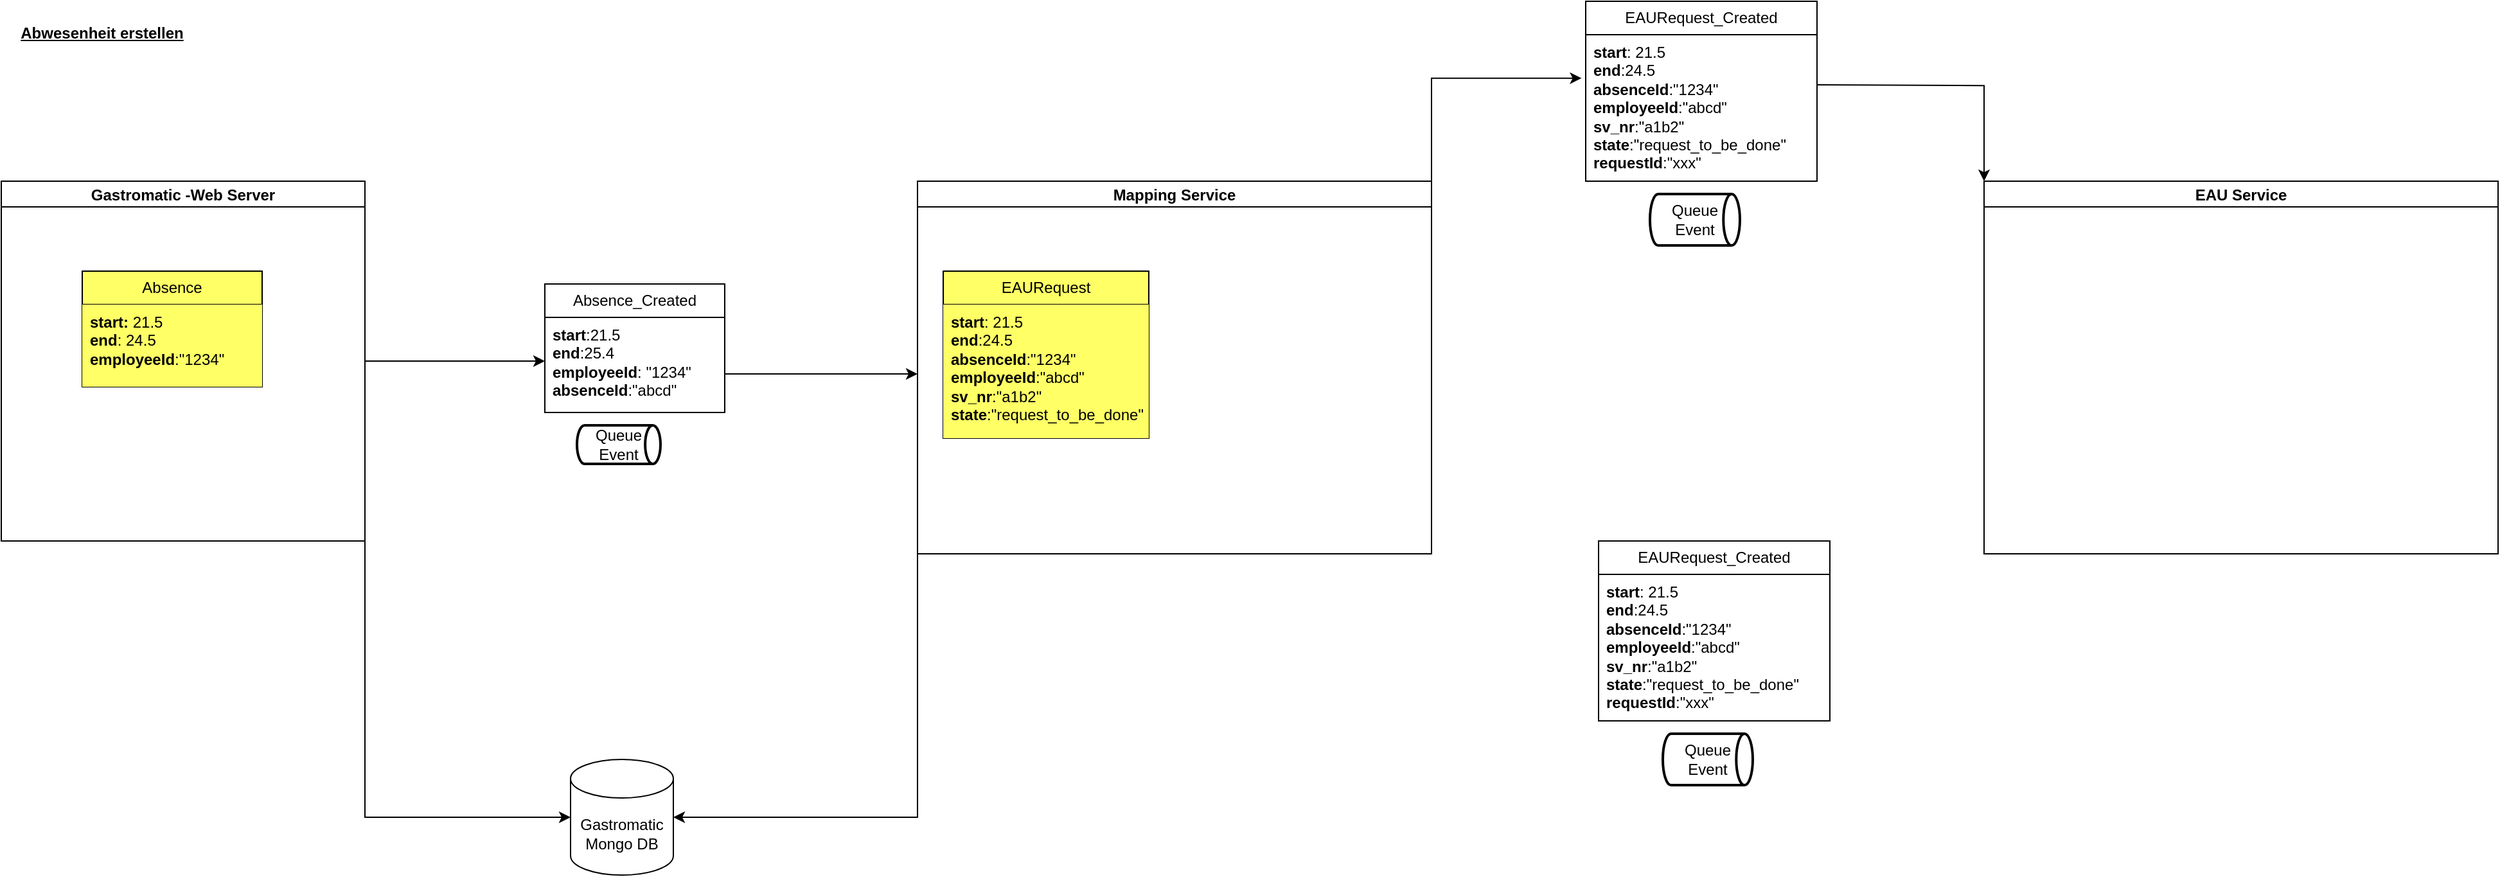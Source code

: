 <mxfile version="21.3.6" type="github">
  <diagram name="Seite-1" id="kVOeFTWO6oa_xXGF3e9C">
    <mxGraphModel dx="1509" dy="878" grid="1" gridSize="10" guides="1" tooltips="1" connect="1" arrows="1" fold="1" page="1" pageScale="1" pageWidth="827" pageHeight="1169" math="0" shadow="0">
      <root>
        <mxCell id="0" />
        <mxCell id="1" parent="0" />
        <mxCell id="QTL_-YQlNlm6OEau9mLx-2" value="&lt;b&gt;&lt;u&gt;Abwesenheit erstellen&lt;/u&gt;&lt;/b&gt;" style="text;html=1;align=center;verticalAlign=middle;resizable=0;points=[];autosize=1;strokeColor=none;fillColor=none;" vertex="1" parent="1">
          <mxGeometry x="20" y="120" width="150" height="30" as="geometry" />
        </mxCell>
        <mxCell id="QTL_-YQlNlm6OEau9mLx-23" value="" style="edgeStyle=orthogonalEdgeStyle;rounded=0;orthogonalLoop=1;jettySize=auto;html=1;" edge="1" parent="1" source="QTL_-YQlNlm6OEau9mLx-18">
          <mxGeometry relative="1" as="geometry">
            <mxPoint x="440" y="390" as="targetPoint" />
            <Array as="points">
              <mxPoint x="370" y="390" />
              <mxPoint x="370" y="390" />
            </Array>
          </mxGeometry>
        </mxCell>
        <mxCell id="QTL_-YQlNlm6OEau9mLx-55" style="edgeStyle=orthogonalEdgeStyle;rounded=0;orthogonalLoop=1;jettySize=auto;html=1;entryX=0;entryY=0.5;entryDx=0;entryDy=0;entryPerimeter=0;" edge="1" parent="1" source="QTL_-YQlNlm6OEau9mLx-18" target="QTL_-YQlNlm6OEau9mLx-54">
          <mxGeometry relative="1" as="geometry">
            <Array as="points">
              <mxPoint x="300" y="745" />
            </Array>
          </mxGeometry>
        </mxCell>
        <mxCell id="QTL_-YQlNlm6OEau9mLx-18" value="Gastromatic -Web Server" style="swimlane;startSize=20;horizontal=1;containerType=tree;" vertex="1" parent="1">
          <mxGeometry x="17" y="250" width="283" height="280" as="geometry" />
        </mxCell>
        <mxCell id="QTL_-YQlNlm6OEau9mLx-11" value="Absence" style="swimlane;fontStyle=0;childLayout=stackLayout;horizontal=1;startSize=26;fillColor=#FFFF66;horizontalStack=0;resizeParent=1;resizeParentMax=0;resizeLast=0;collapsible=1;marginBottom=0;whiteSpace=wrap;html=1;" vertex="1" parent="QTL_-YQlNlm6OEau9mLx-18">
          <mxGeometry x="63" y="70" width="140" height="90" as="geometry">
            <mxRectangle x="63" y="70" width="90" height="30" as="alternateBounds" />
          </mxGeometry>
        </mxCell>
        <mxCell id="QTL_-YQlNlm6OEau9mLx-12" value="&lt;b&gt;start:&lt;/b&gt; 21.5&lt;br&gt;&lt;b&gt;end&lt;/b&gt;: 24.5&lt;br&gt;&lt;b&gt;employeeId&lt;/b&gt;:&quot;1234&quot;" style="text;strokeColor=none;fillColor=#FFFF66;align=left;verticalAlign=top;spacingLeft=4;spacingRight=4;overflow=hidden;rotatable=0;points=[[0,0.5],[1,0.5]];portConstraint=eastwest;whiteSpace=wrap;html=1;" vertex="1" parent="QTL_-YQlNlm6OEau9mLx-11">
          <mxGeometry y="26" width="140" height="64" as="geometry" />
        </mxCell>
        <mxCell id="QTL_-YQlNlm6OEau9mLx-24" value="Absence_Created" style="swimlane;fontStyle=0;childLayout=stackLayout;horizontal=1;startSize=26;fillColor=none;horizontalStack=0;resizeParent=1;resizeParentMax=0;resizeLast=0;collapsible=1;marginBottom=0;whiteSpace=wrap;html=1;" vertex="1" parent="1">
          <mxGeometry x="440" y="330" width="140" height="100" as="geometry" />
        </mxCell>
        <mxCell id="QTL_-YQlNlm6OEau9mLx-27" value="&lt;b&gt;start&lt;/b&gt;:21.5&lt;br&gt;&lt;b&gt;end&lt;/b&gt;:25.4&lt;br&gt;&lt;b&gt;employeeId&lt;/b&gt;: &quot;1234&quot;&lt;br&gt;&lt;b&gt;absenceId&lt;/b&gt;:&quot;abcd&quot;" style="text;strokeColor=none;fillColor=none;align=left;verticalAlign=top;spacingLeft=4;spacingRight=4;overflow=hidden;rotatable=0;points=[[0,0.5],[1,0.5]];portConstraint=eastwest;whiteSpace=wrap;html=1;" vertex="1" parent="QTL_-YQlNlm6OEau9mLx-24">
          <mxGeometry y="26" width="140" height="74" as="geometry" />
        </mxCell>
        <mxCell id="QTL_-YQlNlm6OEau9mLx-58" style="edgeStyle=orthogonalEdgeStyle;rounded=0;orthogonalLoop=1;jettySize=auto;html=1;entryX=1;entryY=0.5;entryDx=0;entryDy=0;entryPerimeter=0;" edge="1" parent="1" source="QTL_-YQlNlm6OEau9mLx-35" target="QTL_-YQlNlm6OEau9mLx-54">
          <mxGeometry relative="1" as="geometry">
            <Array as="points">
              <mxPoint x="730" y="745" />
            </Array>
          </mxGeometry>
        </mxCell>
        <mxCell id="QTL_-YQlNlm6OEau9mLx-35" value="Mapping Service" style="swimlane;startSize=20;horizontal=1;containerType=tree;" vertex="1" parent="1">
          <mxGeometry x="730" y="250" width="400" height="290" as="geometry" />
        </mxCell>
        <mxCell id="QTL_-YQlNlm6OEau9mLx-37" value="EAURequest" style="swimlane;fontStyle=0;childLayout=stackLayout;horizontal=1;startSize=26;fillColor=#FFFF66;horizontalStack=0;resizeParent=1;resizeParentMax=0;resizeLast=0;collapsible=1;marginBottom=0;whiteSpace=wrap;html=1;" vertex="1" parent="QTL_-YQlNlm6OEau9mLx-35">
          <mxGeometry x="20" y="70" width="160" height="130" as="geometry">
            <mxRectangle x="63" y="70" width="90" height="30" as="alternateBounds" />
          </mxGeometry>
        </mxCell>
        <mxCell id="QTL_-YQlNlm6OEau9mLx-38" value="&lt;b&gt;start&lt;/b&gt;: 21.5&lt;br&gt;&lt;b&gt;end&lt;/b&gt;:24.5&lt;br&gt;&lt;b&gt;absenceId&lt;/b&gt;:&quot;1234&quot;&lt;br&gt;&lt;b&gt;employeeId&lt;/b&gt;:&quot;abcd&quot;&lt;br&gt;&lt;b&gt;sv_nr&lt;/b&gt;:&quot;a1b2&quot;&lt;br&gt;&lt;b&gt;state&lt;/b&gt;:&quot;request_to_be_done&quot;" style="text;strokeColor=none;fillColor=#FFFF66;align=left;verticalAlign=top;spacingLeft=4;spacingRight=4;overflow=hidden;rotatable=0;points=[[0,0.5],[1,0.5]];portConstraint=eastwest;whiteSpace=wrap;html=1;" vertex="1" parent="QTL_-YQlNlm6OEau9mLx-37">
          <mxGeometry y="26" width="160" height="104" as="geometry" />
        </mxCell>
        <mxCell id="QTL_-YQlNlm6OEau9mLx-42" style="edgeStyle=orthogonalEdgeStyle;rounded=0;orthogonalLoop=1;jettySize=auto;html=1;" edge="1" parent="1">
          <mxGeometry relative="1" as="geometry">
            <mxPoint x="580" y="400" as="sourcePoint" />
            <mxPoint x="730" y="400" as="targetPoint" />
            <Array as="points">
              <mxPoint x="670" y="400" />
              <mxPoint x="670" y="400" />
            </Array>
          </mxGeometry>
        </mxCell>
        <mxCell id="QTL_-YQlNlm6OEau9mLx-44" value="Queue Event" style="strokeWidth=2;html=1;shape=mxgraph.flowchart.direct_data;whiteSpace=wrap;" vertex="1" parent="1">
          <mxGeometry x="465" y="440" width="65" height="30" as="geometry" />
        </mxCell>
        <mxCell id="QTL_-YQlNlm6OEau9mLx-45" value="" style="edgeStyle=orthogonalEdgeStyle;rounded=0;orthogonalLoop=1;jettySize=auto;html=1;entryX=-0.018;entryY=0.297;entryDx=0;entryDy=0;entryPerimeter=0;exitX=1;exitY=0;exitDx=0;exitDy=0;" edge="1" parent="1" source="QTL_-YQlNlm6OEau9mLx-35" target="QTL_-YQlNlm6OEau9mLx-49">
          <mxGeometry relative="1" as="geometry">
            <mxPoint x="1130" y="170" as="sourcePoint" />
            <mxPoint x="1240" y="170" as="targetPoint" />
            <Array as="points" />
          </mxGeometry>
        </mxCell>
        <mxCell id="QTL_-YQlNlm6OEau9mLx-46" value="EAURequest_Created" style="swimlane;fontStyle=0;childLayout=stackLayout;horizontal=1;startSize=26;fillColor=none;horizontalStack=0;resizeParent=1;resizeParentMax=0;resizeLast=0;collapsible=1;marginBottom=0;whiteSpace=wrap;html=1;" vertex="1" parent="1">
          <mxGeometry x="1250" y="110" width="180" height="140" as="geometry" />
        </mxCell>
        <mxCell id="QTL_-YQlNlm6OEau9mLx-49" value="&lt;b&gt;start&lt;/b&gt;: 21.5&lt;br style=&quot;border-color: var(--border-color);&quot;&gt;&lt;b&gt;end&lt;/b&gt;:24.5&lt;br style=&quot;border-color: var(--border-color);&quot;&gt;&lt;b&gt;absenceId&lt;/b&gt;:&quot;1234&quot;&lt;br style=&quot;border-color: var(--border-color);&quot;&gt;&lt;b&gt;employeeId&lt;/b&gt;:&quot;abcd&quot;&lt;br style=&quot;border-color: var(--border-color);&quot;&gt;&lt;b&gt;sv_nr&lt;/b&gt;:&quot;a1b2&quot;&lt;br style=&quot;border-color: var(--border-color);&quot;&gt;&lt;b&gt;state&lt;/b&gt;:&quot;request_to_be_done&quot;&lt;br&gt;&lt;b&gt;requestId&lt;/b&gt;:&quot;xxx&quot;" style="text;strokeColor=none;fillColor=none;align=left;verticalAlign=top;spacingLeft=4;spacingRight=4;overflow=hidden;rotatable=0;points=[[0,0.5],[1,0.5]];portConstraint=eastwest;whiteSpace=wrap;html=1;" vertex="1" parent="QTL_-YQlNlm6OEau9mLx-46">
          <mxGeometry y="26" width="180" height="114" as="geometry" />
        </mxCell>
        <mxCell id="QTL_-YQlNlm6OEau9mLx-50" style="edgeStyle=orthogonalEdgeStyle;rounded=0;orthogonalLoop=1;jettySize=auto;html=1;entryX=0;entryY=0;entryDx=0;entryDy=0;" edge="1" parent="1" target="QTL_-YQlNlm6OEau9mLx-67">
          <mxGeometry relative="1" as="geometry">
            <mxPoint x="1560" y="175" as="targetPoint" />
            <mxPoint x="1430" y="175.053" as="sourcePoint" />
          </mxGeometry>
        </mxCell>
        <mxCell id="QTL_-YQlNlm6OEau9mLx-51" value="Queue Event" style="strokeWidth=2;html=1;shape=mxgraph.flowchart.direct_data;whiteSpace=wrap;" vertex="1" parent="1">
          <mxGeometry x="1300" y="260" width="70" height="40" as="geometry" />
        </mxCell>
        <mxCell id="QTL_-YQlNlm6OEau9mLx-54" value="Gastromatic Mongo DB" style="shape=cylinder3;whiteSpace=wrap;html=1;boundedLbl=1;backgroundOutline=1;size=15;" vertex="1" parent="1">
          <mxGeometry x="460" y="700" width="80" height="90" as="geometry" />
        </mxCell>
        <mxCell id="QTL_-YQlNlm6OEau9mLx-67" value="EAU Service" style="swimlane;startSize=20;horizontal=1;containerType=tree;" vertex="1" parent="1">
          <mxGeometry x="1560" y="250" width="400" height="290" as="geometry" />
        </mxCell>
        <mxCell id="QTL_-YQlNlm6OEau9mLx-71" value="EAURequest_Created" style="swimlane;fontStyle=0;childLayout=stackLayout;horizontal=1;startSize=26;fillColor=none;horizontalStack=0;resizeParent=1;resizeParentMax=0;resizeLast=0;collapsible=1;marginBottom=0;whiteSpace=wrap;html=1;" vertex="1" parent="1">
          <mxGeometry x="1260" y="530" width="180" height="140" as="geometry" />
        </mxCell>
        <mxCell id="QTL_-YQlNlm6OEau9mLx-72" value="&lt;b&gt;start&lt;/b&gt;: 21.5&lt;br style=&quot;border-color: var(--border-color);&quot;&gt;&lt;b&gt;end&lt;/b&gt;:24.5&lt;br style=&quot;border-color: var(--border-color);&quot;&gt;&lt;b&gt;absenceId&lt;/b&gt;:&quot;1234&quot;&lt;br style=&quot;border-color: var(--border-color);&quot;&gt;&lt;b&gt;employeeId&lt;/b&gt;:&quot;abcd&quot;&lt;br style=&quot;border-color: var(--border-color);&quot;&gt;&lt;b&gt;sv_nr&lt;/b&gt;:&quot;a1b2&quot;&lt;br style=&quot;border-color: var(--border-color);&quot;&gt;&lt;b&gt;state&lt;/b&gt;:&quot;request_to_be_done&quot;&lt;br&gt;&lt;b&gt;requestId&lt;/b&gt;:&quot;xxx&quot;" style="text;strokeColor=none;fillColor=none;align=left;verticalAlign=top;spacingLeft=4;spacingRight=4;overflow=hidden;rotatable=0;points=[[0,0.5],[1,0.5]];portConstraint=eastwest;whiteSpace=wrap;html=1;" vertex="1" parent="QTL_-YQlNlm6OEau9mLx-71">
          <mxGeometry y="26" width="180" height="114" as="geometry" />
        </mxCell>
        <mxCell id="QTL_-YQlNlm6OEau9mLx-74" value="Queue Event" style="strokeWidth=2;html=1;shape=mxgraph.flowchart.direct_data;whiteSpace=wrap;" vertex="1" parent="1">
          <mxGeometry x="1310" y="680" width="70" height="40" as="geometry" />
        </mxCell>
      </root>
    </mxGraphModel>
  </diagram>
</mxfile>
